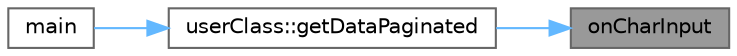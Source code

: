 digraph "onCharInput"
{
 // LATEX_PDF_SIZE
  bgcolor="transparent";
  edge [fontname=Helvetica,fontsize=10,labelfontname=Helvetica,labelfontsize=10];
  node [fontname=Helvetica,fontsize=10,shape=box,height=0.2,width=0.4];
  rankdir="RL";
  Node1 [id="Node000001",label="onCharInput",height=0.2,width=0.4,color="gray40", fillcolor="grey60", style="filled", fontcolor="black",tooltip="Get the user input as char."];
  Node1 -> Node2 [id="edge1_Node000001_Node000002",dir="back",color="steelblue1",style="solid",tooltip=" "];
  Node2 [id="Node000002",label="userClass::getDataPaginated",height=0.2,width=0.4,color="grey40", fillcolor="white", style="filled",URL="$classuser_class.html#a9a2ebda767ed608c0d7e49b5b11f2bb8",tooltip="gets the data of the current user and prints it"];
  Node2 -> Node3 [id="edge2_Node000002_Node000003",dir="back",color="steelblue1",style="solid",tooltip=" "];
  Node3 [id="Node000003",label="main",height=0.2,width=0.4,color="grey40", fillcolor="white", style="filled",URL="$main_8cpp.html#abf9e6b7e6f15df4b525a2e7705ba3089",tooltip=" "];
}

